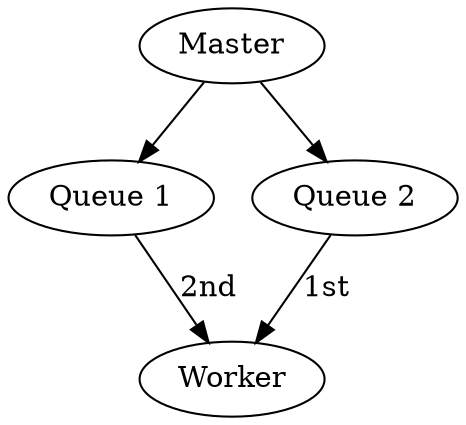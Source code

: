 digraph G {
	m[label="Master"];
	q1[label="Queue 1"];
	q2[label="Queue 2"];
	w[label="Worker"];

	m -> { q1 q2 };
	q1 -> w [label="2nd"];
	q2 -> w [label="1st"];
}
